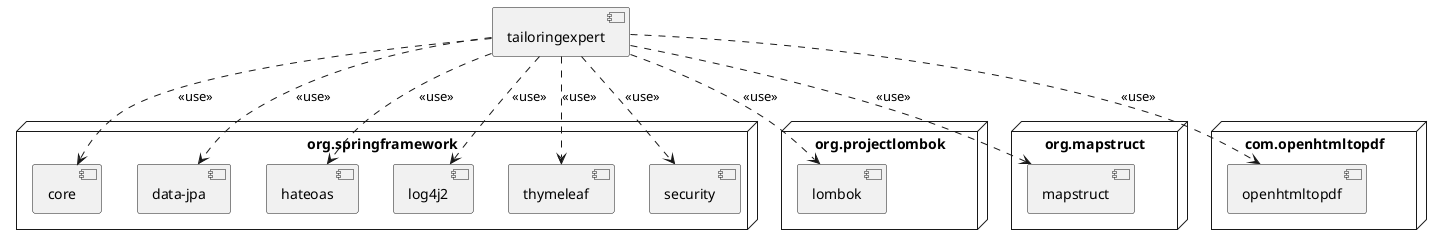@startuml level0.png
skinparam componentStyle uml2

node "org.springframework" {
  component [core]
  component [data-jpa]
  component [hateoas]
  component [log4j2]
  component [thymeleaf]
  component [security]
}

node "org.projectlombok" {
    component [lombok]
}

node "org.mapstruct" {
    component [mapstruct]
}

node "com.openhtmltopdf" {
    component [openhtmltopdf]
}



component [tailoringexpert]
[tailoringexpert] ..> [core] : <<use>>
[tailoringexpert] ..> [data-jpa] : <<use>>
[tailoringexpert] ..> [hateoas] : <<use>>
[tailoringexpert] ..> [log4j2] : <<use>>
[tailoringexpert] ..> [thymeleaf] : <<use>>
[tailoringexpert] ..> [security] : <<use>>
[tailoringexpert] ..> [openhtmltopdf] : <<use>>
[tailoringexpert] ..> [lombok] : <<use>>
[tailoringexpert] ..> [mapstruct] : <<use>>
@enduml
